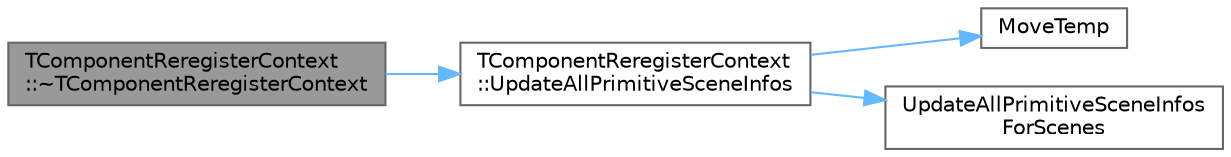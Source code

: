 digraph "TComponentReregisterContext::~TComponentReregisterContext"
{
 // INTERACTIVE_SVG=YES
 // LATEX_PDF_SIZE
  bgcolor="transparent";
  edge [fontname=Helvetica,fontsize=10,labelfontname=Helvetica,labelfontsize=10];
  node [fontname=Helvetica,fontsize=10,shape=box,height=0.2,width=0.4];
  rankdir="LR";
  Node1 [id="Node000001",label="TComponentReregisterContext\l::~TComponentReregisterContext",height=0.2,width=0.4,color="gray40", fillcolor="grey60", style="filled", fontcolor="black",tooltip=" "];
  Node1 -> Node2 [id="edge1_Node000001_Node000002",color="steelblue1",style="solid",tooltip=" "];
  Node2 [id="Node000002",label="TComponentReregisterContext\l::UpdateAllPrimitiveSceneInfos",height=0.2,width=0.4,color="grey40", fillcolor="white", style="filled",URL="$d6/d26/classTComponentReregisterContext.html#a02dd662cb83c7717a9bcbe7a7ba68d1a",tooltip=" "];
  Node2 -> Node3 [id="edge2_Node000002_Node000003",color="steelblue1",style="solid",tooltip=" "];
  Node3 [id="Node000003",label="MoveTemp",height=0.2,width=0.4,color="grey40", fillcolor="white", style="filled",URL="$d4/d24/UnrealTemplate_8h.html#ad5e6c049aeb9c9115fec514ba581dbb6",tooltip="MoveTemp will cast a reference to an rvalue reference."];
  Node2 -> Node4 [id="edge3_Node000002_Node000004",color="steelblue1",style="solid",tooltip=" "];
  Node4 [id="Node000004",label="UpdateAllPrimitiveSceneInfos\lForScenes",height=0.2,width=0.4,color="grey40", fillcolor="white", style="filled",URL="$da/db1/ActorComponent_8h.html#abda31d578ffb73d09eb21a9efb8ef9ad",tooltip=" "];
}
